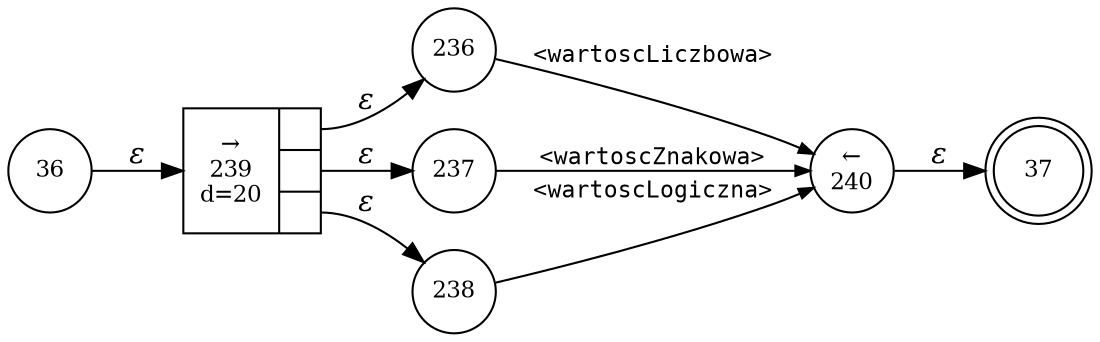 digraph ATN {
rankdir=LR;
s37[fontsize=11, label="37", shape=doublecircle, fixedsize=true, width=.6];
s240[fontsize=11,label="&larr;\n240", shape=circle, fixedsize=true, width=.55, peripheries=1];
s36[fontsize=11,label="36", shape=circle, fixedsize=true, width=.55, peripheries=1];
s236[fontsize=11,label="236", shape=circle, fixedsize=true, width=.55, peripheries=1];
s237[fontsize=11,label="237", shape=circle, fixedsize=true, width=.55, peripheries=1];
s238[fontsize=11,label="238", shape=circle, fixedsize=true, width=.55, peripheries=1];
s239[fontsize=11,label="{&rarr;\n239\nd=20|{<p0>|<p1>|<p2>}}", shape=record, fixedsize=false, peripheries=1];
s36 -> s239 [fontname="Times-Italic", label="&epsilon;"];
s239:p0 -> s236 [fontname="Times-Italic", label="&epsilon;"];
s239:p1 -> s237 [fontname="Times-Italic", label="&epsilon;"];
s239:p2 -> s238 [fontname="Times-Italic", label="&epsilon;"];
s236 -> s240 [fontsize=11, fontname="Courier", arrowsize=.7, label = "<wartoscLiczbowa>", arrowhead = normal];
s237 -> s240 [fontsize=11, fontname="Courier", arrowsize=.7, label = "<wartoscZnakowa>", arrowhead = normal];
s238 -> s240 [fontsize=11, fontname="Courier", arrowsize=.7, label = "<wartoscLogiczna>", arrowhead = normal];
s240 -> s37 [fontname="Times-Italic", label="&epsilon;"];
}